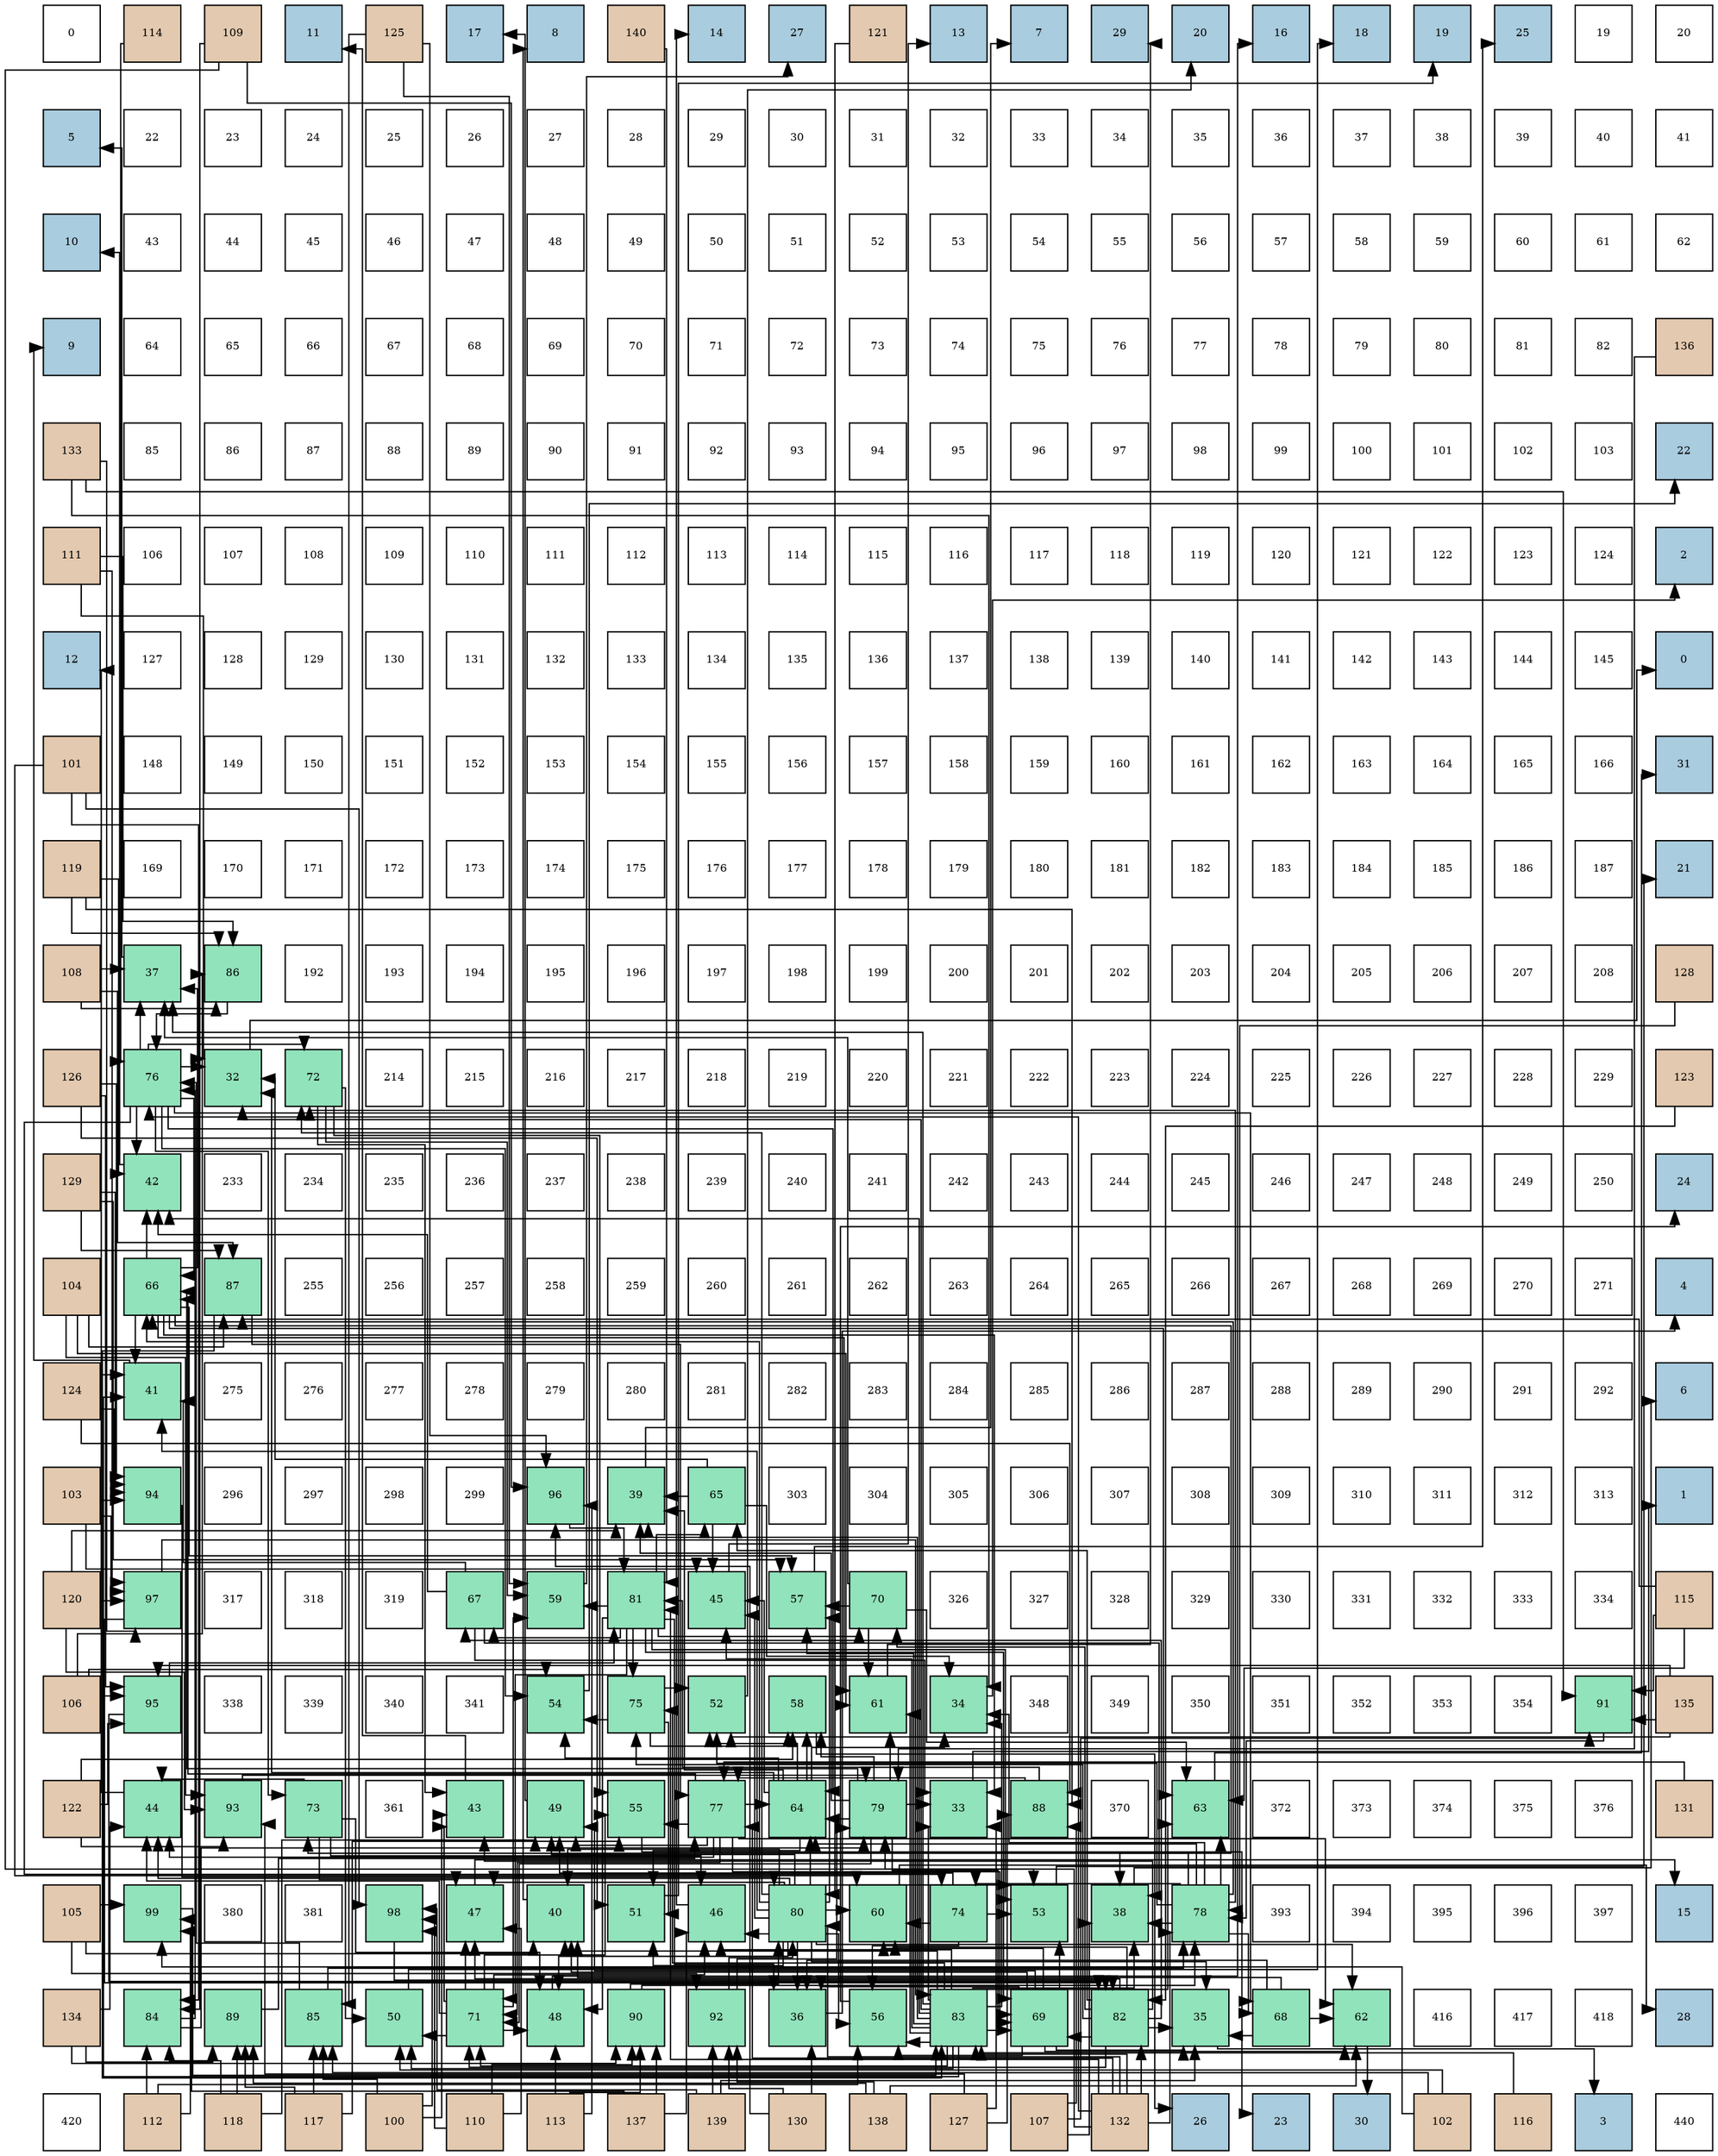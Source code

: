 digraph layout{
 rankdir=TB;
 splines=ortho;
 node [style=filled shape=square fixedsize=true width=0.6];
0[label="0", fontsize=8, fillcolor="#ffffff"];
1[label="114", fontsize=8, fillcolor="#e3c9af"];
2[label="109", fontsize=8, fillcolor="#e3c9af"];
3[label="11", fontsize=8, fillcolor="#a9ccde"];
4[label="125", fontsize=8, fillcolor="#e3c9af"];
5[label="17", fontsize=8, fillcolor="#a9ccde"];
6[label="8", fontsize=8, fillcolor="#a9ccde"];
7[label="140", fontsize=8, fillcolor="#e3c9af"];
8[label="14", fontsize=8, fillcolor="#a9ccde"];
9[label="27", fontsize=8, fillcolor="#a9ccde"];
10[label="121", fontsize=8, fillcolor="#e3c9af"];
11[label="13", fontsize=8, fillcolor="#a9ccde"];
12[label="7", fontsize=8, fillcolor="#a9ccde"];
13[label="29", fontsize=8, fillcolor="#a9ccde"];
14[label="20", fontsize=8, fillcolor="#a9ccde"];
15[label="16", fontsize=8, fillcolor="#a9ccde"];
16[label="18", fontsize=8, fillcolor="#a9ccde"];
17[label="19", fontsize=8, fillcolor="#a9ccde"];
18[label="25", fontsize=8, fillcolor="#a9ccde"];
19[label="19", fontsize=8, fillcolor="#ffffff"];
20[label="20", fontsize=8, fillcolor="#ffffff"];
21[label="5", fontsize=8, fillcolor="#a9ccde"];
22[label="22", fontsize=8, fillcolor="#ffffff"];
23[label="23", fontsize=8, fillcolor="#ffffff"];
24[label="24", fontsize=8, fillcolor="#ffffff"];
25[label="25", fontsize=8, fillcolor="#ffffff"];
26[label="26", fontsize=8, fillcolor="#ffffff"];
27[label="27", fontsize=8, fillcolor="#ffffff"];
28[label="28", fontsize=8, fillcolor="#ffffff"];
29[label="29", fontsize=8, fillcolor="#ffffff"];
30[label="30", fontsize=8, fillcolor="#ffffff"];
31[label="31", fontsize=8, fillcolor="#ffffff"];
32[label="32", fontsize=8, fillcolor="#ffffff"];
33[label="33", fontsize=8, fillcolor="#ffffff"];
34[label="34", fontsize=8, fillcolor="#ffffff"];
35[label="35", fontsize=8, fillcolor="#ffffff"];
36[label="36", fontsize=8, fillcolor="#ffffff"];
37[label="37", fontsize=8, fillcolor="#ffffff"];
38[label="38", fontsize=8, fillcolor="#ffffff"];
39[label="39", fontsize=8, fillcolor="#ffffff"];
40[label="40", fontsize=8, fillcolor="#ffffff"];
41[label="41", fontsize=8, fillcolor="#ffffff"];
42[label="10", fontsize=8, fillcolor="#a9ccde"];
43[label="43", fontsize=8, fillcolor="#ffffff"];
44[label="44", fontsize=8, fillcolor="#ffffff"];
45[label="45", fontsize=8, fillcolor="#ffffff"];
46[label="46", fontsize=8, fillcolor="#ffffff"];
47[label="47", fontsize=8, fillcolor="#ffffff"];
48[label="48", fontsize=8, fillcolor="#ffffff"];
49[label="49", fontsize=8, fillcolor="#ffffff"];
50[label="50", fontsize=8, fillcolor="#ffffff"];
51[label="51", fontsize=8, fillcolor="#ffffff"];
52[label="52", fontsize=8, fillcolor="#ffffff"];
53[label="53", fontsize=8, fillcolor="#ffffff"];
54[label="54", fontsize=8, fillcolor="#ffffff"];
55[label="55", fontsize=8, fillcolor="#ffffff"];
56[label="56", fontsize=8, fillcolor="#ffffff"];
57[label="57", fontsize=8, fillcolor="#ffffff"];
58[label="58", fontsize=8, fillcolor="#ffffff"];
59[label="59", fontsize=8, fillcolor="#ffffff"];
60[label="60", fontsize=8, fillcolor="#ffffff"];
61[label="61", fontsize=8, fillcolor="#ffffff"];
62[label="62", fontsize=8, fillcolor="#ffffff"];
63[label="9", fontsize=8, fillcolor="#a9ccde"];
64[label="64", fontsize=8, fillcolor="#ffffff"];
65[label="65", fontsize=8, fillcolor="#ffffff"];
66[label="66", fontsize=8, fillcolor="#ffffff"];
67[label="67", fontsize=8, fillcolor="#ffffff"];
68[label="68", fontsize=8, fillcolor="#ffffff"];
69[label="69", fontsize=8, fillcolor="#ffffff"];
70[label="70", fontsize=8, fillcolor="#ffffff"];
71[label="71", fontsize=8, fillcolor="#ffffff"];
72[label="72", fontsize=8, fillcolor="#ffffff"];
73[label="73", fontsize=8, fillcolor="#ffffff"];
74[label="74", fontsize=8, fillcolor="#ffffff"];
75[label="75", fontsize=8, fillcolor="#ffffff"];
76[label="76", fontsize=8, fillcolor="#ffffff"];
77[label="77", fontsize=8, fillcolor="#ffffff"];
78[label="78", fontsize=8, fillcolor="#ffffff"];
79[label="79", fontsize=8, fillcolor="#ffffff"];
80[label="80", fontsize=8, fillcolor="#ffffff"];
81[label="81", fontsize=8, fillcolor="#ffffff"];
82[label="82", fontsize=8, fillcolor="#ffffff"];
83[label="136", fontsize=8, fillcolor="#e3c9af"];
84[label="133", fontsize=8, fillcolor="#e3c9af"];
85[label="85", fontsize=8, fillcolor="#ffffff"];
86[label="86", fontsize=8, fillcolor="#ffffff"];
87[label="87", fontsize=8, fillcolor="#ffffff"];
88[label="88", fontsize=8, fillcolor="#ffffff"];
89[label="89", fontsize=8, fillcolor="#ffffff"];
90[label="90", fontsize=8, fillcolor="#ffffff"];
91[label="91", fontsize=8, fillcolor="#ffffff"];
92[label="92", fontsize=8, fillcolor="#ffffff"];
93[label="93", fontsize=8, fillcolor="#ffffff"];
94[label="94", fontsize=8, fillcolor="#ffffff"];
95[label="95", fontsize=8, fillcolor="#ffffff"];
96[label="96", fontsize=8, fillcolor="#ffffff"];
97[label="97", fontsize=8, fillcolor="#ffffff"];
98[label="98", fontsize=8, fillcolor="#ffffff"];
99[label="99", fontsize=8, fillcolor="#ffffff"];
100[label="100", fontsize=8, fillcolor="#ffffff"];
101[label="101", fontsize=8, fillcolor="#ffffff"];
102[label="102", fontsize=8, fillcolor="#ffffff"];
103[label="103", fontsize=8, fillcolor="#ffffff"];
104[label="22", fontsize=8, fillcolor="#a9ccde"];
105[label="111", fontsize=8, fillcolor="#e3c9af"];
106[label="106", fontsize=8, fillcolor="#ffffff"];
107[label="107", fontsize=8, fillcolor="#ffffff"];
108[label="108", fontsize=8, fillcolor="#ffffff"];
109[label="109", fontsize=8, fillcolor="#ffffff"];
110[label="110", fontsize=8, fillcolor="#ffffff"];
111[label="111", fontsize=8, fillcolor="#ffffff"];
112[label="112", fontsize=8, fillcolor="#ffffff"];
113[label="113", fontsize=8, fillcolor="#ffffff"];
114[label="114", fontsize=8, fillcolor="#ffffff"];
115[label="115", fontsize=8, fillcolor="#ffffff"];
116[label="116", fontsize=8, fillcolor="#ffffff"];
117[label="117", fontsize=8, fillcolor="#ffffff"];
118[label="118", fontsize=8, fillcolor="#ffffff"];
119[label="119", fontsize=8, fillcolor="#ffffff"];
120[label="120", fontsize=8, fillcolor="#ffffff"];
121[label="121", fontsize=8, fillcolor="#ffffff"];
122[label="122", fontsize=8, fillcolor="#ffffff"];
123[label="123", fontsize=8, fillcolor="#ffffff"];
124[label="124", fontsize=8, fillcolor="#ffffff"];
125[label="2", fontsize=8, fillcolor="#a9ccde"];
126[label="12", fontsize=8, fillcolor="#a9ccde"];
127[label="127", fontsize=8, fillcolor="#ffffff"];
128[label="128", fontsize=8, fillcolor="#ffffff"];
129[label="129", fontsize=8, fillcolor="#ffffff"];
130[label="130", fontsize=8, fillcolor="#ffffff"];
131[label="131", fontsize=8, fillcolor="#ffffff"];
132[label="132", fontsize=8, fillcolor="#ffffff"];
133[label="133", fontsize=8, fillcolor="#ffffff"];
134[label="134", fontsize=8, fillcolor="#ffffff"];
135[label="135", fontsize=8, fillcolor="#ffffff"];
136[label="136", fontsize=8, fillcolor="#ffffff"];
137[label="137", fontsize=8, fillcolor="#ffffff"];
138[label="138", fontsize=8, fillcolor="#ffffff"];
139[label="139", fontsize=8, fillcolor="#ffffff"];
140[label="140", fontsize=8, fillcolor="#ffffff"];
141[label="141", fontsize=8, fillcolor="#ffffff"];
142[label="142", fontsize=8, fillcolor="#ffffff"];
143[label="143", fontsize=8, fillcolor="#ffffff"];
144[label="144", fontsize=8, fillcolor="#ffffff"];
145[label="145", fontsize=8, fillcolor="#ffffff"];
146[label="0", fontsize=8, fillcolor="#a9ccde"];
147[label="101", fontsize=8, fillcolor="#e3c9af"];
148[label="148", fontsize=8, fillcolor="#ffffff"];
149[label="149", fontsize=8, fillcolor="#ffffff"];
150[label="150", fontsize=8, fillcolor="#ffffff"];
151[label="151", fontsize=8, fillcolor="#ffffff"];
152[label="152", fontsize=8, fillcolor="#ffffff"];
153[label="153", fontsize=8, fillcolor="#ffffff"];
154[label="154", fontsize=8, fillcolor="#ffffff"];
155[label="155", fontsize=8, fillcolor="#ffffff"];
156[label="156", fontsize=8, fillcolor="#ffffff"];
157[label="157", fontsize=8, fillcolor="#ffffff"];
158[label="158", fontsize=8, fillcolor="#ffffff"];
159[label="159", fontsize=8, fillcolor="#ffffff"];
160[label="160", fontsize=8, fillcolor="#ffffff"];
161[label="161", fontsize=8, fillcolor="#ffffff"];
162[label="162", fontsize=8, fillcolor="#ffffff"];
163[label="163", fontsize=8, fillcolor="#ffffff"];
164[label="164", fontsize=8, fillcolor="#ffffff"];
165[label="165", fontsize=8, fillcolor="#ffffff"];
166[label="166", fontsize=8, fillcolor="#ffffff"];
167[label="31", fontsize=8, fillcolor="#a9ccde"];
168[label="119", fontsize=8, fillcolor="#e3c9af"];
169[label="169", fontsize=8, fillcolor="#ffffff"];
170[label="170", fontsize=8, fillcolor="#ffffff"];
171[label="171", fontsize=8, fillcolor="#ffffff"];
172[label="172", fontsize=8, fillcolor="#ffffff"];
173[label="173", fontsize=8, fillcolor="#ffffff"];
174[label="174", fontsize=8, fillcolor="#ffffff"];
175[label="175", fontsize=8, fillcolor="#ffffff"];
176[label="176", fontsize=8, fillcolor="#ffffff"];
177[label="177", fontsize=8, fillcolor="#ffffff"];
178[label="178", fontsize=8, fillcolor="#ffffff"];
179[label="179", fontsize=8, fillcolor="#ffffff"];
180[label="180", fontsize=8, fillcolor="#ffffff"];
181[label="181", fontsize=8, fillcolor="#ffffff"];
182[label="182", fontsize=8, fillcolor="#ffffff"];
183[label="183", fontsize=8, fillcolor="#ffffff"];
184[label="184", fontsize=8, fillcolor="#ffffff"];
185[label="185", fontsize=8, fillcolor="#ffffff"];
186[label="186", fontsize=8, fillcolor="#ffffff"];
187[label="187", fontsize=8, fillcolor="#ffffff"];
188[label="21", fontsize=8, fillcolor="#a9ccde"];
189[label="108", fontsize=8, fillcolor="#e3c9af"];
190[label="37", fontsize=8, fillcolor="#91e3bb"];
191[label="86", fontsize=8, fillcolor="#91e3bb"];
192[label="192", fontsize=8, fillcolor="#ffffff"];
193[label="193", fontsize=8, fillcolor="#ffffff"];
194[label="194", fontsize=8, fillcolor="#ffffff"];
195[label="195", fontsize=8, fillcolor="#ffffff"];
196[label="196", fontsize=8, fillcolor="#ffffff"];
197[label="197", fontsize=8, fillcolor="#ffffff"];
198[label="198", fontsize=8, fillcolor="#ffffff"];
199[label="199", fontsize=8, fillcolor="#ffffff"];
200[label="200", fontsize=8, fillcolor="#ffffff"];
201[label="201", fontsize=8, fillcolor="#ffffff"];
202[label="202", fontsize=8, fillcolor="#ffffff"];
203[label="203", fontsize=8, fillcolor="#ffffff"];
204[label="204", fontsize=8, fillcolor="#ffffff"];
205[label="205", fontsize=8, fillcolor="#ffffff"];
206[label="206", fontsize=8, fillcolor="#ffffff"];
207[label="207", fontsize=8, fillcolor="#ffffff"];
208[label="208", fontsize=8, fillcolor="#ffffff"];
209[label="128", fontsize=8, fillcolor="#e3c9af"];
210[label="126", fontsize=8, fillcolor="#e3c9af"];
211[label="76", fontsize=8, fillcolor="#91e3bb"];
212[label="32", fontsize=8, fillcolor="#91e3bb"];
213[label="72", fontsize=8, fillcolor="#91e3bb"];
214[label="214", fontsize=8, fillcolor="#ffffff"];
215[label="215", fontsize=8, fillcolor="#ffffff"];
216[label="216", fontsize=8, fillcolor="#ffffff"];
217[label="217", fontsize=8, fillcolor="#ffffff"];
218[label="218", fontsize=8, fillcolor="#ffffff"];
219[label="219", fontsize=8, fillcolor="#ffffff"];
220[label="220", fontsize=8, fillcolor="#ffffff"];
221[label="221", fontsize=8, fillcolor="#ffffff"];
222[label="222", fontsize=8, fillcolor="#ffffff"];
223[label="223", fontsize=8, fillcolor="#ffffff"];
224[label="224", fontsize=8, fillcolor="#ffffff"];
225[label="225", fontsize=8, fillcolor="#ffffff"];
226[label="226", fontsize=8, fillcolor="#ffffff"];
227[label="227", fontsize=8, fillcolor="#ffffff"];
228[label="228", fontsize=8, fillcolor="#ffffff"];
229[label="229", fontsize=8, fillcolor="#ffffff"];
230[label="123", fontsize=8, fillcolor="#e3c9af"];
231[label="129", fontsize=8, fillcolor="#e3c9af"];
232[label="42", fontsize=8, fillcolor="#91e3bb"];
233[label="233", fontsize=8, fillcolor="#ffffff"];
234[label="234", fontsize=8, fillcolor="#ffffff"];
235[label="235", fontsize=8, fillcolor="#ffffff"];
236[label="236", fontsize=8, fillcolor="#ffffff"];
237[label="237", fontsize=8, fillcolor="#ffffff"];
238[label="238", fontsize=8, fillcolor="#ffffff"];
239[label="239", fontsize=8, fillcolor="#ffffff"];
240[label="240", fontsize=8, fillcolor="#ffffff"];
241[label="241", fontsize=8, fillcolor="#ffffff"];
242[label="242", fontsize=8, fillcolor="#ffffff"];
243[label="243", fontsize=8, fillcolor="#ffffff"];
244[label="244", fontsize=8, fillcolor="#ffffff"];
245[label="245", fontsize=8, fillcolor="#ffffff"];
246[label="246", fontsize=8, fillcolor="#ffffff"];
247[label="247", fontsize=8, fillcolor="#ffffff"];
248[label="248", fontsize=8, fillcolor="#ffffff"];
249[label="249", fontsize=8, fillcolor="#ffffff"];
250[label="250", fontsize=8, fillcolor="#ffffff"];
251[label="24", fontsize=8, fillcolor="#a9ccde"];
252[label="104", fontsize=8, fillcolor="#e3c9af"];
253[label="66", fontsize=8, fillcolor="#91e3bb"];
254[label="87", fontsize=8, fillcolor="#91e3bb"];
255[label="255", fontsize=8, fillcolor="#ffffff"];
256[label="256", fontsize=8, fillcolor="#ffffff"];
257[label="257", fontsize=8, fillcolor="#ffffff"];
258[label="258", fontsize=8, fillcolor="#ffffff"];
259[label="259", fontsize=8, fillcolor="#ffffff"];
260[label="260", fontsize=8, fillcolor="#ffffff"];
261[label="261", fontsize=8, fillcolor="#ffffff"];
262[label="262", fontsize=8, fillcolor="#ffffff"];
263[label="263", fontsize=8, fillcolor="#ffffff"];
264[label="264", fontsize=8, fillcolor="#ffffff"];
265[label="265", fontsize=8, fillcolor="#ffffff"];
266[label="266", fontsize=8, fillcolor="#ffffff"];
267[label="267", fontsize=8, fillcolor="#ffffff"];
268[label="268", fontsize=8, fillcolor="#ffffff"];
269[label="269", fontsize=8, fillcolor="#ffffff"];
270[label="270", fontsize=8, fillcolor="#ffffff"];
271[label="271", fontsize=8, fillcolor="#ffffff"];
272[label="4", fontsize=8, fillcolor="#a9ccde"];
273[label="124", fontsize=8, fillcolor="#e3c9af"];
274[label="41", fontsize=8, fillcolor="#91e3bb"];
275[label="275", fontsize=8, fillcolor="#ffffff"];
276[label="276", fontsize=8, fillcolor="#ffffff"];
277[label="277", fontsize=8, fillcolor="#ffffff"];
278[label="278", fontsize=8, fillcolor="#ffffff"];
279[label="279", fontsize=8, fillcolor="#ffffff"];
280[label="280", fontsize=8, fillcolor="#ffffff"];
281[label="281", fontsize=8, fillcolor="#ffffff"];
282[label="282", fontsize=8, fillcolor="#ffffff"];
283[label="283", fontsize=8, fillcolor="#ffffff"];
284[label="284", fontsize=8, fillcolor="#ffffff"];
285[label="285", fontsize=8, fillcolor="#ffffff"];
286[label="286", fontsize=8, fillcolor="#ffffff"];
287[label="287", fontsize=8, fillcolor="#ffffff"];
288[label="288", fontsize=8, fillcolor="#ffffff"];
289[label="289", fontsize=8, fillcolor="#ffffff"];
290[label="290", fontsize=8, fillcolor="#ffffff"];
291[label="291", fontsize=8, fillcolor="#ffffff"];
292[label="292", fontsize=8, fillcolor="#ffffff"];
293[label="6", fontsize=8, fillcolor="#a9ccde"];
294[label="103", fontsize=8, fillcolor="#e3c9af"];
295[label="94", fontsize=8, fillcolor="#91e3bb"];
296[label="296", fontsize=8, fillcolor="#ffffff"];
297[label="297", fontsize=8, fillcolor="#ffffff"];
298[label="298", fontsize=8, fillcolor="#ffffff"];
299[label="299", fontsize=8, fillcolor="#ffffff"];
300[label="96", fontsize=8, fillcolor="#91e3bb"];
301[label="39", fontsize=8, fillcolor="#91e3bb"];
302[label="65", fontsize=8, fillcolor="#91e3bb"];
303[label="303", fontsize=8, fillcolor="#ffffff"];
304[label="304", fontsize=8, fillcolor="#ffffff"];
305[label="305", fontsize=8, fillcolor="#ffffff"];
306[label="306", fontsize=8, fillcolor="#ffffff"];
307[label="307", fontsize=8, fillcolor="#ffffff"];
308[label="308", fontsize=8, fillcolor="#ffffff"];
309[label="309", fontsize=8, fillcolor="#ffffff"];
310[label="310", fontsize=8, fillcolor="#ffffff"];
311[label="311", fontsize=8, fillcolor="#ffffff"];
312[label="312", fontsize=8, fillcolor="#ffffff"];
313[label="313", fontsize=8, fillcolor="#ffffff"];
314[label="1", fontsize=8, fillcolor="#a9ccde"];
315[label="120", fontsize=8, fillcolor="#e3c9af"];
316[label="97", fontsize=8, fillcolor="#91e3bb"];
317[label="317", fontsize=8, fillcolor="#ffffff"];
318[label="318", fontsize=8, fillcolor="#ffffff"];
319[label="319", fontsize=8, fillcolor="#ffffff"];
320[label="67", fontsize=8, fillcolor="#91e3bb"];
321[label="59", fontsize=8, fillcolor="#91e3bb"];
322[label="81", fontsize=8, fillcolor="#91e3bb"];
323[label="45", fontsize=8, fillcolor="#91e3bb"];
324[label="57", fontsize=8, fillcolor="#91e3bb"];
325[label="70", fontsize=8, fillcolor="#91e3bb"];
326[label="326", fontsize=8, fillcolor="#ffffff"];
327[label="327", fontsize=8, fillcolor="#ffffff"];
328[label="328", fontsize=8, fillcolor="#ffffff"];
329[label="329", fontsize=8, fillcolor="#ffffff"];
330[label="330", fontsize=8, fillcolor="#ffffff"];
331[label="331", fontsize=8, fillcolor="#ffffff"];
332[label="332", fontsize=8, fillcolor="#ffffff"];
333[label="333", fontsize=8, fillcolor="#ffffff"];
334[label="334", fontsize=8, fillcolor="#ffffff"];
335[label="115", fontsize=8, fillcolor="#e3c9af"];
336[label="106", fontsize=8, fillcolor="#e3c9af"];
337[label="95", fontsize=8, fillcolor="#91e3bb"];
338[label="338", fontsize=8, fillcolor="#ffffff"];
339[label="339", fontsize=8, fillcolor="#ffffff"];
340[label="340", fontsize=8, fillcolor="#ffffff"];
341[label="341", fontsize=8, fillcolor="#ffffff"];
342[label="54", fontsize=8, fillcolor="#91e3bb"];
343[label="75", fontsize=8, fillcolor="#91e3bb"];
344[label="52", fontsize=8, fillcolor="#91e3bb"];
345[label="58", fontsize=8, fillcolor="#91e3bb"];
346[label="61", fontsize=8, fillcolor="#91e3bb"];
347[label="34", fontsize=8, fillcolor="#91e3bb"];
348[label="348", fontsize=8, fillcolor="#ffffff"];
349[label="349", fontsize=8, fillcolor="#ffffff"];
350[label="350", fontsize=8, fillcolor="#ffffff"];
351[label="351", fontsize=8, fillcolor="#ffffff"];
352[label="352", fontsize=8, fillcolor="#ffffff"];
353[label="353", fontsize=8, fillcolor="#ffffff"];
354[label="354", fontsize=8, fillcolor="#ffffff"];
355[label="91", fontsize=8, fillcolor="#91e3bb"];
356[label="135", fontsize=8, fillcolor="#e3c9af"];
357[label="122", fontsize=8, fillcolor="#e3c9af"];
358[label="44", fontsize=8, fillcolor="#91e3bb"];
359[label="93", fontsize=8, fillcolor="#91e3bb"];
360[label="73", fontsize=8, fillcolor="#91e3bb"];
361[label="361", fontsize=8, fillcolor="#ffffff"];
362[label="43", fontsize=8, fillcolor="#91e3bb"];
363[label="49", fontsize=8, fillcolor="#91e3bb"];
364[label="55", fontsize=8, fillcolor="#91e3bb"];
365[label="77", fontsize=8, fillcolor="#91e3bb"];
366[label="64", fontsize=8, fillcolor="#91e3bb"];
367[label="79", fontsize=8, fillcolor="#91e3bb"];
368[label="33", fontsize=8, fillcolor="#91e3bb"];
369[label="88", fontsize=8, fillcolor="#91e3bb"];
370[label="370", fontsize=8, fillcolor="#ffffff"];
371[label="63", fontsize=8, fillcolor="#91e3bb"];
372[label="372", fontsize=8, fillcolor="#ffffff"];
373[label="373", fontsize=8, fillcolor="#ffffff"];
374[label="374", fontsize=8, fillcolor="#ffffff"];
375[label="375", fontsize=8, fillcolor="#ffffff"];
376[label="376", fontsize=8, fillcolor="#ffffff"];
377[label="131", fontsize=8, fillcolor="#e3c9af"];
378[label="105", fontsize=8, fillcolor="#e3c9af"];
379[label="99", fontsize=8, fillcolor="#91e3bb"];
380[label="380", fontsize=8, fillcolor="#ffffff"];
381[label="381", fontsize=8, fillcolor="#ffffff"];
382[label="98", fontsize=8, fillcolor="#91e3bb"];
383[label="47", fontsize=8, fillcolor="#91e3bb"];
384[label="40", fontsize=8, fillcolor="#91e3bb"];
385[label="51", fontsize=8, fillcolor="#91e3bb"];
386[label="46", fontsize=8, fillcolor="#91e3bb"];
387[label="80", fontsize=8, fillcolor="#91e3bb"];
388[label="60", fontsize=8, fillcolor="#91e3bb"];
389[label="74", fontsize=8, fillcolor="#91e3bb"];
390[label="53", fontsize=8, fillcolor="#91e3bb"];
391[label="38", fontsize=8, fillcolor="#91e3bb"];
392[label="78", fontsize=8, fillcolor="#91e3bb"];
393[label="393", fontsize=8, fillcolor="#ffffff"];
394[label="394", fontsize=8, fillcolor="#ffffff"];
395[label="395", fontsize=8, fillcolor="#ffffff"];
396[label="396", fontsize=8, fillcolor="#ffffff"];
397[label="397", fontsize=8, fillcolor="#ffffff"];
398[label="15", fontsize=8, fillcolor="#a9ccde"];
399[label="134", fontsize=8, fillcolor="#e3c9af"];
400[label="84", fontsize=8, fillcolor="#91e3bb"];
401[label="89", fontsize=8, fillcolor="#91e3bb"];
402[label="85", fontsize=8, fillcolor="#91e3bb"];
403[label="50", fontsize=8, fillcolor="#91e3bb"];
404[label="71", fontsize=8, fillcolor="#91e3bb"];
405[label="48", fontsize=8, fillcolor="#91e3bb"];
406[label="90", fontsize=8, fillcolor="#91e3bb"];
407[label="92", fontsize=8, fillcolor="#91e3bb"];
408[label="36", fontsize=8, fillcolor="#91e3bb"];
409[label="56", fontsize=8, fillcolor="#91e3bb"];
410[label="83", fontsize=8, fillcolor="#91e3bb"];
411[label="69", fontsize=8, fillcolor="#91e3bb"];
412[label="82", fontsize=8, fillcolor="#91e3bb"];
413[label="35", fontsize=8, fillcolor="#91e3bb"];
414[label="68", fontsize=8, fillcolor="#91e3bb"];
415[label="62", fontsize=8, fillcolor="#91e3bb"];
416[label="416", fontsize=8, fillcolor="#ffffff"];
417[label="417", fontsize=8, fillcolor="#ffffff"];
418[label="418", fontsize=8, fillcolor="#ffffff"];
419[label="28", fontsize=8, fillcolor="#a9ccde"];
420[label="420", fontsize=8, fillcolor="#ffffff"];
421[label="112", fontsize=8, fillcolor="#e3c9af"];
422[label="118", fontsize=8, fillcolor="#e3c9af"];
423[label="117", fontsize=8, fillcolor="#e3c9af"];
424[label="100", fontsize=8, fillcolor="#e3c9af"];
425[label="110", fontsize=8, fillcolor="#e3c9af"];
426[label="113", fontsize=8, fillcolor="#e3c9af"];
427[label="137", fontsize=8, fillcolor="#e3c9af"];
428[label="139", fontsize=8, fillcolor="#e3c9af"];
429[label="130", fontsize=8, fillcolor="#e3c9af"];
430[label="138", fontsize=8, fillcolor="#e3c9af"];
431[label="127", fontsize=8, fillcolor="#e3c9af"];
432[label="107", fontsize=8, fillcolor="#e3c9af"];
433[label="132", fontsize=8, fillcolor="#e3c9af"];
434[label="26", fontsize=8, fillcolor="#a9ccde"];
435[label="23", fontsize=8, fillcolor="#a9ccde"];
436[label="30", fontsize=8, fillcolor="#a9ccde"];
437[label="102", fontsize=8, fillcolor="#e3c9af"];
438[label="116", fontsize=8, fillcolor="#e3c9af"];
439[label="3", fontsize=8, fillcolor="#a9ccde"];
440[label="440", fontsize=8, fillcolor="#ffffff"];
edge [constraint=false, style=vis];212 -> 146;
368 -> 314;
347 -> 125;
413 -> 439;
408 -> 272;
190 -> 21;
391 -> 293;
301 -> 12;
384 -> 6;
274 -> 63;
232 -> 42;
362 -> 3;
358 -> 126;
323 -> 11;
386 -> 8;
383 -> 398;
405 -> 15;
363 -> 5;
403 -> 16;
385 -> 17;
344 -> 14;
390 -> 188;
342 -> 104;
364 -> 435;
409 -> 251;
324 -> 18;
345 -> 434;
321 -> 9;
388 -> 419;
346 -> 13;
415 -> 436;
371 -> 167;
366 -> 212;
366 -> 347;
366 -> 301;
366 -> 323;
366 -> 385;
366 -> 344;
366 -> 342;
366 -> 345;
302 -> 212;
302 -> 347;
302 -> 301;
302 -> 323;
253 -> 368;
253 -> 190;
253 -> 391;
253 -> 274;
253 -> 232;
253 -> 324;
253 -> 346;
253 -> 371;
320 -> 368;
320 -> 391;
320 -> 274;
320 -> 232;
414 -> 413;
414 -> 408;
414 -> 384;
414 -> 415;
411 -> 413;
411 -> 408;
411 -> 384;
411 -> 363;
411 -> 390;
411 -> 409;
411 -> 388;
411 -> 415;
325 -> 190;
325 -> 324;
325 -> 346;
325 -> 371;
404 -> 362;
404 -> 358;
404 -> 386;
404 -> 383;
404 -> 405;
404 -> 403;
404 -> 364;
404 -> 321;
213 -> 362;
213 -> 403;
213 -> 364;
213 -> 321;
360 -> 358;
360 -> 386;
360 -> 383;
360 -> 405;
389 -> 363;
389 -> 390;
389 -> 409;
389 -> 388;
343 -> 385;
343 -> 344;
343 -> 342;
343 -> 345;
211 -> 212;
211 -> 190;
211 -> 232;
211 -> 342;
211 -> 366;
211 -> 253;
211 -> 414;
211 -> 213;
211 -> 360;
211 -> 389;
365 -> 358;
365 -> 363;
365 -> 364;
365 -> 415;
365 -> 366;
365 -> 253;
365 -> 411;
365 -> 404;
392 -> 347;
392 -> 391;
392 -> 344;
392 -> 371;
392 -> 366;
392 -> 253;
392 -> 414;
392 -> 213;
392 -> 360;
392 -> 389;
367 -> 368;
367 -> 301;
367 -> 345;
367 -> 346;
367 -> 366;
367 -> 253;
367 -> 411;
367 -> 404;
387 -> 413;
387 -> 408;
387 -> 384;
387 -> 274;
387 -> 358;
387 -> 323;
387 -> 386;
387 -> 383;
387 -> 405;
387 -> 363;
387 -> 385;
387 -> 390;
387 -> 409;
387 -> 324;
387 -> 388;
387 -> 415;
387 -> 366;
387 -> 253;
387 -> 213;
322 -> 408;
322 -> 405;
322 -> 390;
322 -> 321;
322 -> 302;
322 -> 320;
322 -> 411;
322 -> 325;
322 -> 404;
322 -> 343;
412 -> 413;
412 -> 362;
412 -> 383;
412 -> 388;
412 -> 302;
412 -> 320;
412 -> 411;
412 -> 325;
412 -> 404;
412 -> 343;
410 -> 212;
410 -> 368;
410 -> 347;
410 -> 190;
410 -> 391;
410 -> 301;
410 -> 384;
410 -> 274;
410 -> 232;
410 -> 323;
410 -> 386;
410 -> 403;
410 -> 409;
410 -> 324;
410 -> 346;
410 -> 371;
410 -> 411;
410 -> 404;
410 -> 343;
400 -> 211;
400 -> 367;
402 -> 211;
402 -> 392;
191 -> 211;
254 -> 365;
254 -> 410;
369 -> 365;
369 -> 322;
401 -> 365;
406 -> 392;
406 -> 387;
355 -> 392;
407 -> 367;
407 -> 387;
359 -> 367;
295 -> 387;
337 -> 322;
337 -> 412;
300 -> 322;
316 -> 412;
316 -> 410;
382 -> 412;
379 -> 410;
424 -> 362;
424 -> 402;
424 -> 382;
147 -> 388;
147 -> 400;
147 -> 382;
437 -> 403;
437 -> 402;
437 -> 379;
294 -> 323;
294 -> 295;
294 -> 316;
252 -> 346;
252 -> 254;
252 -> 359;
378 -> 384;
378 -> 407;
378 -> 379;
336 -> 342;
336 -> 191;
336 -> 337;
432 -> 391;
432 -> 369;
432 -> 355;
189 -> 190;
189 -> 191;
189 -> 254;
2 -> 390;
2 -> 400;
2 -> 300;
425 -> 383;
425 -> 406;
425 -> 382;
105 -> 212;
105 -> 191;
105 -> 316;
421 -> 409;
421 -> 400;
421 -> 379;
426 -> 405;
426 -> 406;
426 -> 300;
1 -> 211;
335 -> 371;
335 -> 254;
335 -> 355;
438 -> 410;
423 -> 364;
423 -> 402;
423 -> 401;
422 -> 363;
422 -> 400;
422 -> 401;
168 -> 232;
168 -> 191;
168 -> 369;
315 -> 301;
315 -> 359;
315 -> 316;
10 -> 387;
357 -> 345;
357 -> 359;
357 -> 337;
230 -> 412;
273 -> 274;
273 -> 369;
273 -> 295;
4 -> 321;
4 -> 402;
4 -> 300;
210 -> 385;
210 -> 295;
210 -> 337;
431 -> 368;
431 -> 369;
431 -> 359;
209 -> 392;
231 -> 324;
231 -> 254;
231 -> 295;
429 -> 408;
429 -> 407;
429 -> 300;
377 -> 365;
433 -> 211;
433 -> 365;
433 -> 392;
433 -> 367;
433 -> 387;
433 -> 322;
433 -> 412;
433 -> 410;
84 -> 347;
84 -> 355;
84 -> 316;
399 -> 358;
399 -> 401;
399 -> 406;
356 -> 344;
356 -> 355;
356 -> 337;
83 -> 367;
427 -> 386;
427 -> 406;
427 -> 379;
430 -> 415;
430 -> 401;
430 -> 407;
428 -> 413;
428 -> 407;
428 -> 382;
7 -> 322;
edge [constraint=true, style=invis];
0 -> 21 -> 42 -> 63 -> 84 -> 105 -> 126 -> 147 -> 168 -> 189 -> 210 -> 231 -> 252 -> 273 -> 294 -> 315 -> 336 -> 357 -> 378 -> 399 -> 420;
1 -> 22 -> 43 -> 64 -> 85 -> 106 -> 127 -> 148 -> 169 -> 190 -> 211 -> 232 -> 253 -> 274 -> 295 -> 316 -> 337 -> 358 -> 379 -> 400 -> 421;
2 -> 23 -> 44 -> 65 -> 86 -> 107 -> 128 -> 149 -> 170 -> 191 -> 212 -> 233 -> 254 -> 275 -> 296 -> 317 -> 338 -> 359 -> 380 -> 401 -> 422;
3 -> 24 -> 45 -> 66 -> 87 -> 108 -> 129 -> 150 -> 171 -> 192 -> 213 -> 234 -> 255 -> 276 -> 297 -> 318 -> 339 -> 360 -> 381 -> 402 -> 423;
4 -> 25 -> 46 -> 67 -> 88 -> 109 -> 130 -> 151 -> 172 -> 193 -> 214 -> 235 -> 256 -> 277 -> 298 -> 319 -> 340 -> 361 -> 382 -> 403 -> 424;
5 -> 26 -> 47 -> 68 -> 89 -> 110 -> 131 -> 152 -> 173 -> 194 -> 215 -> 236 -> 257 -> 278 -> 299 -> 320 -> 341 -> 362 -> 383 -> 404 -> 425;
6 -> 27 -> 48 -> 69 -> 90 -> 111 -> 132 -> 153 -> 174 -> 195 -> 216 -> 237 -> 258 -> 279 -> 300 -> 321 -> 342 -> 363 -> 384 -> 405 -> 426;
7 -> 28 -> 49 -> 70 -> 91 -> 112 -> 133 -> 154 -> 175 -> 196 -> 217 -> 238 -> 259 -> 280 -> 301 -> 322 -> 343 -> 364 -> 385 -> 406 -> 427;
8 -> 29 -> 50 -> 71 -> 92 -> 113 -> 134 -> 155 -> 176 -> 197 -> 218 -> 239 -> 260 -> 281 -> 302 -> 323 -> 344 -> 365 -> 386 -> 407 -> 428;
9 -> 30 -> 51 -> 72 -> 93 -> 114 -> 135 -> 156 -> 177 -> 198 -> 219 -> 240 -> 261 -> 282 -> 303 -> 324 -> 345 -> 366 -> 387 -> 408 -> 429;
10 -> 31 -> 52 -> 73 -> 94 -> 115 -> 136 -> 157 -> 178 -> 199 -> 220 -> 241 -> 262 -> 283 -> 304 -> 325 -> 346 -> 367 -> 388 -> 409 -> 430;
11 -> 32 -> 53 -> 74 -> 95 -> 116 -> 137 -> 158 -> 179 -> 200 -> 221 -> 242 -> 263 -> 284 -> 305 -> 326 -> 347 -> 368 -> 389 -> 410 -> 431;
12 -> 33 -> 54 -> 75 -> 96 -> 117 -> 138 -> 159 -> 180 -> 201 -> 222 -> 243 -> 264 -> 285 -> 306 -> 327 -> 348 -> 369 -> 390 -> 411 -> 432;
13 -> 34 -> 55 -> 76 -> 97 -> 118 -> 139 -> 160 -> 181 -> 202 -> 223 -> 244 -> 265 -> 286 -> 307 -> 328 -> 349 -> 370 -> 391 -> 412 -> 433;
14 -> 35 -> 56 -> 77 -> 98 -> 119 -> 140 -> 161 -> 182 -> 203 -> 224 -> 245 -> 266 -> 287 -> 308 -> 329 -> 350 -> 371 -> 392 -> 413 -> 434;
15 -> 36 -> 57 -> 78 -> 99 -> 120 -> 141 -> 162 -> 183 -> 204 -> 225 -> 246 -> 267 -> 288 -> 309 -> 330 -> 351 -> 372 -> 393 -> 414 -> 435;
16 -> 37 -> 58 -> 79 -> 100 -> 121 -> 142 -> 163 -> 184 -> 205 -> 226 -> 247 -> 268 -> 289 -> 310 -> 331 -> 352 -> 373 -> 394 -> 415 -> 436;
17 -> 38 -> 59 -> 80 -> 101 -> 122 -> 143 -> 164 -> 185 -> 206 -> 227 -> 248 -> 269 -> 290 -> 311 -> 332 -> 353 -> 374 -> 395 -> 416 -> 437;
18 -> 39 -> 60 -> 81 -> 102 -> 123 -> 144 -> 165 -> 186 -> 207 -> 228 -> 249 -> 270 -> 291 -> 312 -> 333 -> 354 -> 375 -> 396 -> 417 -> 438;
19 -> 40 -> 61 -> 82 -> 103 -> 124 -> 145 -> 166 -> 187 -> 208 -> 229 -> 250 -> 271 -> 292 -> 313 -> 334 -> 355 -> 376 -> 397 -> 418 -> 439;
20 -> 41 -> 62 -> 83 -> 104 -> 125 -> 146 -> 167 -> 188 -> 209 -> 230 -> 251 -> 272 -> 293 -> 314 -> 335 -> 356 -> 377 -> 398 -> 419 -> 440;
rank = same {0 -> 1 -> 2 -> 3 -> 4 -> 5 -> 6 -> 7 -> 8 -> 9 -> 10 -> 11 -> 12 -> 13 -> 14 -> 15 -> 16 -> 17 -> 18 -> 19 -> 20};
rank = same {21 -> 22 -> 23 -> 24 -> 25 -> 26 -> 27 -> 28 -> 29 -> 30 -> 31 -> 32 -> 33 -> 34 -> 35 -> 36 -> 37 -> 38 -> 39 -> 40 -> 41};
rank = same {42 -> 43 -> 44 -> 45 -> 46 -> 47 -> 48 -> 49 -> 50 -> 51 -> 52 -> 53 -> 54 -> 55 -> 56 -> 57 -> 58 -> 59 -> 60 -> 61 -> 62};
rank = same {63 -> 64 -> 65 -> 66 -> 67 -> 68 -> 69 -> 70 -> 71 -> 72 -> 73 -> 74 -> 75 -> 76 -> 77 -> 78 -> 79 -> 80 -> 81 -> 82 -> 83};
rank = same {84 -> 85 -> 86 -> 87 -> 88 -> 89 -> 90 -> 91 -> 92 -> 93 -> 94 -> 95 -> 96 -> 97 -> 98 -> 99 -> 100 -> 101 -> 102 -> 103 -> 104};
rank = same {105 -> 106 -> 107 -> 108 -> 109 -> 110 -> 111 -> 112 -> 113 -> 114 -> 115 -> 116 -> 117 -> 118 -> 119 -> 120 -> 121 -> 122 -> 123 -> 124 -> 125};
rank = same {126 -> 127 -> 128 -> 129 -> 130 -> 131 -> 132 -> 133 -> 134 -> 135 -> 136 -> 137 -> 138 -> 139 -> 140 -> 141 -> 142 -> 143 -> 144 -> 145 -> 146};
rank = same {147 -> 148 -> 149 -> 150 -> 151 -> 152 -> 153 -> 154 -> 155 -> 156 -> 157 -> 158 -> 159 -> 160 -> 161 -> 162 -> 163 -> 164 -> 165 -> 166 -> 167};
rank = same {168 -> 169 -> 170 -> 171 -> 172 -> 173 -> 174 -> 175 -> 176 -> 177 -> 178 -> 179 -> 180 -> 181 -> 182 -> 183 -> 184 -> 185 -> 186 -> 187 -> 188};
rank = same {189 -> 190 -> 191 -> 192 -> 193 -> 194 -> 195 -> 196 -> 197 -> 198 -> 199 -> 200 -> 201 -> 202 -> 203 -> 204 -> 205 -> 206 -> 207 -> 208 -> 209};
rank = same {210 -> 211 -> 212 -> 213 -> 214 -> 215 -> 216 -> 217 -> 218 -> 219 -> 220 -> 221 -> 222 -> 223 -> 224 -> 225 -> 226 -> 227 -> 228 -> 229 -> 230};
rank = same {231 -> 232 -> 233 -> 234 -> 235 -> 236 -> 237 -> 238 -> 239 -> 240 -> 241 -> 242 -> 243 -> 244 -> 245 -> 246 -> 247 -> 248 -> 249 -> 250 -> 251};
rank = same {252 -> 253 -> 254 -> 255 -> 256 -> 257 -> 258 -> 259 -> 260 -> 261 -> 262 -> 263 -> 264 -> 265 -> 266 -> 267 -> 268 -> 269 -> 270 -> 271 -> 272};
rank = same {273 -> 274 -> 275 -> 276 -> 277 -> 278 -> 279 -> 280 -> 281 -> 282 -> 283 -> 284 -> 285 -> 286 -> 287 -> 288 -> 289 -> 290 -> 291 -> 292 -> 293};
rank = same {294 -> 295 -> 296 -> 297 -> 298 -> 299 -> 300 -> 301 -> 302 -> 303 -> 304 -> 305 -> 306 -> 307 -> 308 -> 309 -> 310 -> 311 -> 312 -> 313 -> 314};
rank = same {315 -> 316 -> 317 -> 318 -> 319 -> 320 -> 321 -> 322 -> 323 -> 324 -> 325 -> 326 -> 327 -> 328 -> 329 -> 330 -> 331 -> 332 -> 333 -> 334 -> 335};
rank = same {336 -> 337 -> 338 -> 339 -> 340 -> 341 -> 342 -> 343 -> 344 -> 345 -> 346 -> 347 -> 348 -> 349 -> 350 -> 351 -> 352 -> 353 -> 354 -> 355 -> 356};
rank = same {357 -> 358 -> 359 -> 360 -> 361 -> 362 -> 363 -> 364 -> 365 -> 366 -> 367 -> 368 -> 369 -> 370 -> 371 -> 372 -> 373 -> 374 -> 375 -> 376 -> 377};
rank = same {378 -> 379 -> 380 -> 381 -> 382 -> 383 -> 384 -> 385 -> 386 -> 387 -> 388 -> 389 -> 390 -> 391 -> 392 -> 393 -> 394 -> 395 -> 396 -> 397 -> 398};
rank = same {399 -> 400 -> 401 -> 402 -> 403 -> 404 -> 405 -> 406 -> 407 -> 408 -> 409 -> 410 -> 411 -> 412 -> 413 -> 414 -> 415 -> 416 -> 417 -> 418 -> 419};
rank = same {420 -> 421 -> 422 -> 423 -> 424 -> 425 -> 426 -> 427 -> 428 -> 429 -> 430 -> 431 -> 432 -> 433 -> 434 -> 435 -> 436 -> 437 -> 438 -> 439 -> 440};
}
